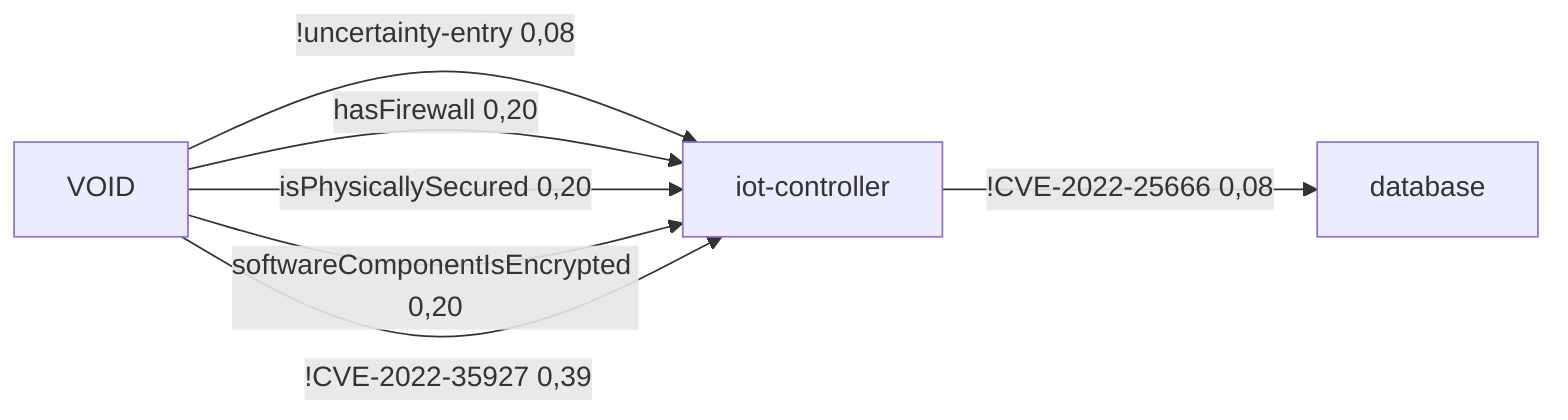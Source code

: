 %% AttributeChange [4mqualcom/apq8096[0m to [4m2.1[0m for node [4miot-controller[0m
%%  VOID -[0,71]->  iot-controller -[0,08]-> database 57,01 0,06
flowchart LR
	iot-controller[iot-controller]
	database[database]
	VOID[VOID]
	iot-controller -->|!CVE-2022-25666 0,08| database
	VOID -->|!uncertainty-entry 0,08| iot-controller
	VOID -->|hasFirewall 0,20| iot-controller
	VOID -->|isPhysicallySecured 0,20| iot-controller
	VOID -->|softwareComponentIsEncrypted 0,20| iot-controller
	VOID -->|!CVE-2022-35927 0,39| iot-controller